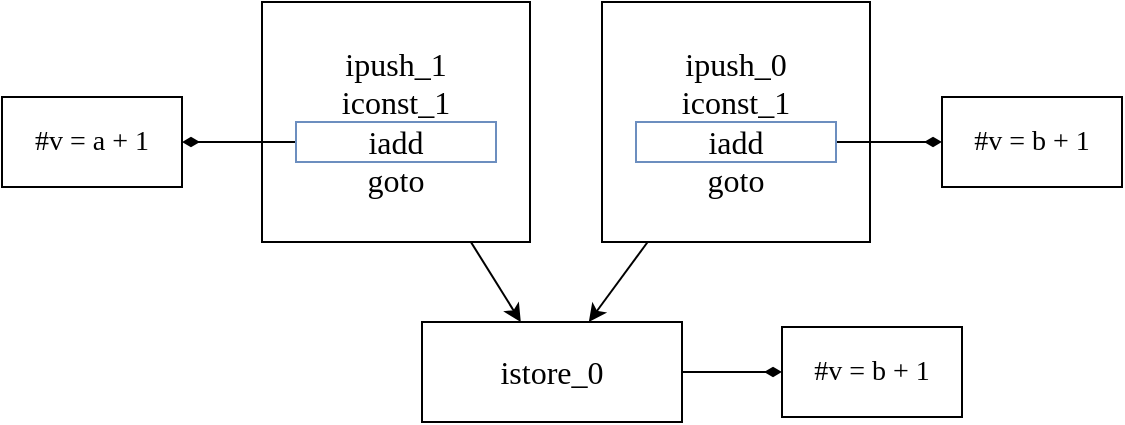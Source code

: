 <mxfile>
    <diagram id="lD7K9WebZ-rBxvUkkSEc" name="Page-1">
        <mxGraphModel dx="905" dy="704" grid="1" gridSize="10" guides="1" tooltips="1" connect="1" arrows="1" fold="1" page="1" pageScale="1" pageWidth="850" pageHeight="1100" math="0" shadow="0">
            <root>
                <mxCell id="0"/>
                <mxCell id="1" parent="0"/>
                <mxCell id="17" style="edgeStyle=none;html=1;" edge="1" parent="1" source="18" target="27">
                    <mxGeometry relative="1" as="geometry">
                        <mxPoint x="357" y="620" as="targetPoint"/>
                    </mxGeometry>
                </mxCell>
                <mxCell id="18" value="&lt;font size=&quot;3&quot;&gt;&lt;font face=&quot;Lucida Console&quot;&gt;ipush_1&lt;br&gt;iconst_1&lt;br&gt;iadd&lt;br&gt;goto&lt;/font&gt;&lt;br&gt;&lt;/font&gt;" style="rounded=0;whiteSpace=wrap;html=1;" vertex="1" parent="1">
                    <mxGeometry x="290" y="460" width="134" height="120" as="geometry"/>
                </mxCell>
                <mxCell id="19" value="" style="endArrow=none;html=1;rounded=0;fontFamily=Courier New;fontSize=14;" edge="1" parent="1" target="18">
                    <mxGeometry width="50" height="50" relative="1" as="geometry">
                        <mxPoint x="370" y="460" as="sourcePoint"/>
                        <mxPoint x="420" y="410" as="targetPoint"/>
                    </mxGeometry>
                </mxCell>
                <mxCell id="24" value="&lt;font style=&quot;font-size: 14px&quot;&gt;#v = a + 1&lt;/font&gt;" style="rounded=0;whiteSpace=wrap;html=1;fontFamily=Lucida Console;" vertex="1" parent="1">
                    <mxGeometry x="160" y="507.5" width="90" height="45" as="geometry"/>
                </mxCell>
                <mxCell id="40" style="edgeStyle=none;html=1;entryX=0;entryY=0.5;entryDx=0;entryDy=0;fontFamily=Lucida Console;endArrow=diamondThin;endFill=1;" edge="1" parent="1" source="27" target="39">
                    <mxGeometry relative="1" as="geometry"/>
                </mxCell>
                <mxCell id="27" value="&lt;font size=&quot;3&quot;&gt;&lt;font face=&quot;Lucida Console&quot;&gt;istore_0&lt;/font&gt;&lt;br&gt;&lt;/font&gt;" style="rounded=0;whiteSpace=wrap;html=1;" vertex="1" parent="1">
                    <mxGeometry x="370" y="620" width="130" height="50" as="geometry"/>
                </mxCell>
                <mxCell id="28" value="" style="endArrow=none;html=1;rounded=0;fontFamily=Courier New;fontSize=14;" edge="1" parent="1" target="27">
                    <mxGeometry width="50" height="50" relative="1" as="geometry">
                        <mxPoint x="371" y="620" as="sourcePoint"/>
                        <mxPoint x="421" y="570" as="targetPoint"/>
                    </mxGeometry>
                </mxCell>
                <mxCell id="31" style="edgeStyle=none;html=1;fontFamily=Lucida Console;" edge="1" parent="1" source="30" target="27">
                    <mxGeometry relative="1" as="geometry"/>
                </mxCell>
                <mxCell id="30" value="&lt;font size=&quot;3&quot;&gt;&lt;font face=&quot;Lucida Console&quot;&gt;ipush_0&lt;br&gt;iconst_1&lt;br&gt;iadd&lt;br&gt;goto&lt;/font&gt;&lt;br&gt;&lt;/font&gt;" style="rounded=0;whiteSpace=wrap;html=1;" vertex="1" parent="1">
                    <mxGeometry x="460" y="460" width="134" height="120" as="geometry"/>
                </mxCell>
                <mxCell id="33" style="edgeStyle=none;html=1;fontFamily=Lucida Console;endArrow=diamondThin;endFill=1;" edge="1" parent="1" source="32" target="24">
                    <mxGeometry relative="1" as="geometry"/>
                </mxCell>
                <mxCell id="32" value="" style="rounded=0;whiteSpace=wrap;html=1;fontFamily=Lucida Console;fontSize=18;fillColor=none;strokeColor=#6c8ebf;" vertex="1" parent="1">
                    <mxGeometry x="307" y="520" width="100" height="20" as="geometry"/>
                </mxCell>
                <mxCell id="34" value="&lt;font style=&quot;font-size: 14px&quot;&gt;#v = b + 1&lt;/font&gt;" style="rounded=0;whiteSpace=wrap;html=1;fontFamily=Lucida Console;" vertex="1" parent="1">
                    <mxGeometry x="630" y="507.5" width="90" height="45" as="geometry"/>
                </mxCell>
                <mxCell id="36" style="edgeStyle=none;html=1;entryX=0;entryY=0.5;entryDx=0;entryDy=0;fontFamily=Lucida Console;endArrow=diamondThin;endFill=1;" edge="1" parent="1" source="35" target="34">
                    <mxGeometry relative="1" as="geometry"/>
                </mxCell>
                <mxCell id="35" value="" style="rounded=0;whiteSpace=wrap;html=1;fontFamily=Lucida Console;fontSize=18;fillColor=none;strokeColor=#6c8ebf;" vertex="1" parent="1">
                    <mxGeometry x="477" y="520" width="100" height="20" as="geometry"/>
                </mxCell>
                <mxCell id="39" value="&lt;font style=&quot;font-size: 14px&quot;&gt;#v = b + 1&lt;/font&gt;" style="rounded=0;whiteSpace=wrap;html=1;fontFamily=Lucida Console;" vertex="1" parent="1">
                    <mxGeometry x="550" y="622.5" width="90" height="45" as="geometry"/>
                </mxCell>
            </root>
        </mxGraphModel>
    </diagram>
</mxfile>